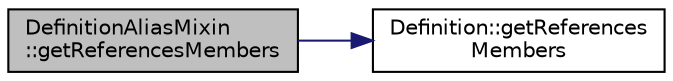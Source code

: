 digraph "DefinitionAliasMixin::getReferencesMembers"
{
 // LATEX_PDF_SIZE
  edge [fontname="Helvetica",fontsize="10",labelfontname="Helvetica",labelfontsize="10"];
  node [fontname="Helvetica",fontsize="10",shape=record];
  rankdir="LR";
  Node1 [label="DefinitionAliasMixin\l::getReferencesMembers",height=0.2,width=0.4,color="black", fillcolor="grey75", style="filled", fontcolor="black",tooltip=" "];
  Node1 -> Node2 [color="midnightblue",fontsize="10",style="solid",fontname="Helvetica"];
  Node2 [label="Definition::getReferences\lMembers",height=0.2,width=0.4,color="black", fillcolor="white", style="filled",URL="$classDefinition.html#af21ed7be937dbdb153d5ccab3d9abf12",tooltip=" "];
}
